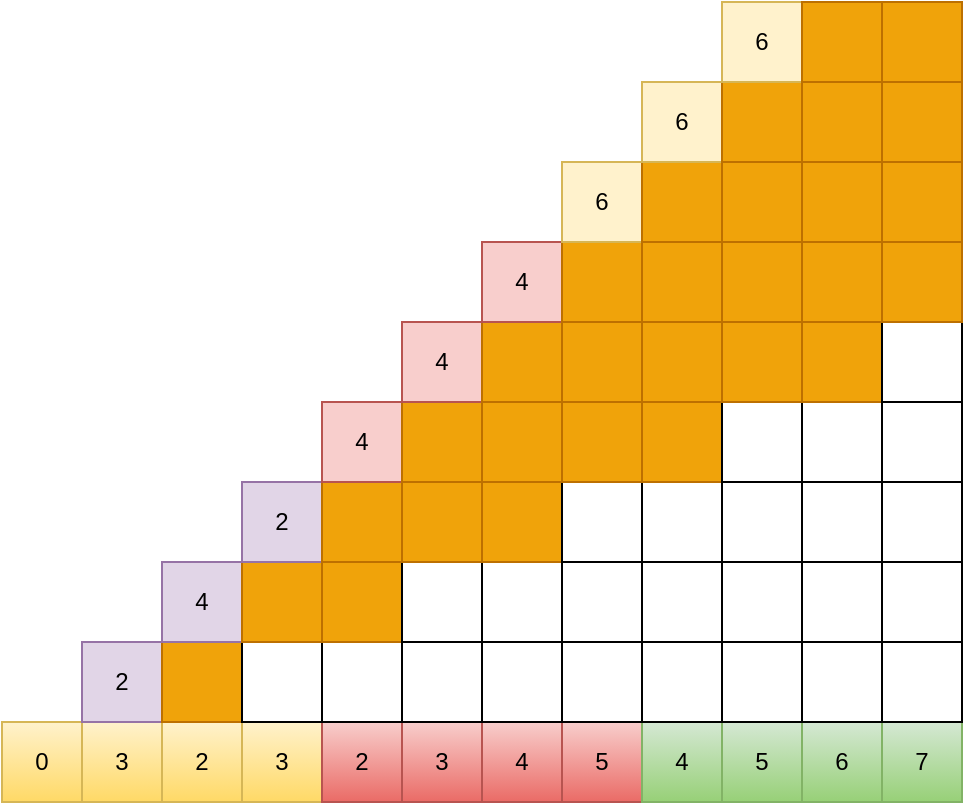 <mxfile version="12.8.0" type="device"><diagram id="7iyhikf-_QUeterdmv6O" name="Page-1"><mxGraphModel dx="684" dy="478" grid="1" gridSize="10" guides="1" tooltips="1" connect="1" arrows="1" fold="1" page="1" pageScale="1" pageWidth="850" pageHeight="1100" math="0" shadow="0"><root><mxCell id="0"/><mxCell id="1" parent="0"/><mxCell id="3R5ZxjcxyX4Z2vemKSrP-1" value="0" style="rounded=0;whiteSpace=wrap;html=1;fillColor=#fff2cc;strokeColor=#d6b656;gradientColor=#ffd966;" vertex="1" parent="1"><mxGeometry x="120" y="360" width="40" height="40" as="geometry"/></mxCell><mxCell id="3R5ZxjcxyX4Z2vemKSrP-2" value="3" style="rounded=0;whiteSpace=wrap;html=1;fillColor=#fff2cc;strokeColor=#d6b656;gradientColor=#ffd966;" vertex="1" parent="1"><mxGeometry x="160" y="360" width="40" height="40" as="geometry"/></mxCell><mxCell id="3R5ZxjcxyX4Z2vemKSrP-3" value="2" style="rounded=0;whiteSpace=wrap;html=1;fillColor=#fff2cc;strokeColor=#d6b656;gradientColor=#ffd966;" vertex="1" parent="1"><mxGeometry x="200" y="360" width="40" height="40" as="geometry"/></mxCell><mxCell id="3R5ZxjcxyX4Z2vemKSrP-4" value="3" style="rounded=0;whiteSpace=wrap;html=1;fillColor=#fff2cc;strokeColor=#d6b656;gradientColor=#ffd966;" vertex="1" parent="1"><mxGeometry x="240" y="360" width="40" height="40" as="geometry"/></mxCell><mxCell id="3R5ZxjcxyX4Z2vemKSrP-5" value="2" style="rounded=0;whiteSpace=wrap;html=1;fillColor=#f8cecc;strokeColor=#b85450;gradientColor=#ea6b66;" vertex="1" parent="1"><mxGeometry x="280" y="360" width="40" height="40" as="geometry"/></mxCell><mxCell id="3R5ZxjcxyX4Z2vemKSrP-6" value="3" style="rounded=0;whiteSpace=wrap;html=1;fillColor=#f8cecc;strokeColor=#b85450;gradientColor=#ea6b66;" vertex="1" parent="1"><mxGeometry x="320" y="360" width="40" height="40" as="geometry"/></mxCell><mxCell id="3R5ZxjcxyX4Z2vemKSrP-7" value="4" style="rounded=0;whiteSpace=wrap;html=1;fillColor=#f8cecc;strokeColor=#b85450;gradientColor=#ea6b66;" vertex="1" parent="1"><mxGeometry x="360" y="360" width="40" height="40" as="geometry"/></mxCell><mxCell id="3R5ZxjcxyX4Z2vemKSrP-8" value="5" style="rounded=0;whiteSpace=wrap;html=1;fillColor=#f8cecc;strokeColor=#b85450;gradientColor=#ea6b66;" vertex="1" parent="1"><mxGeometry x="400" y="360" width="40" height="40" as="geometry"/></mxCell><mxCell id="3R5ZxjcxyX4Z2vemKSrP-9" value="4" style="rounded=0;whiteSpace=wrap;html=1;fillColor=#d5e8d4;strokeColor=#82b366;gradientColor=#97d077;" vertex="1" parent="1"><mxGeometry x="440" y="360" width="40" height="40" as="geometry"/></mxCell><mxCell id="3R5ZxjcxyX4Z2vemKSrP-10" value="5" style="rounded=0;whiteSpace=wrap;html=1;fillColor=#d5e8d4;strokeColor=#82b366;gradientColor=#97d077;" vertex="1" parent="1"><mxGeometry x="480" y="360" width="40" height="40" as="geometry"/></mxCell><mxCell id="3R5ZxjcxyX4Z2vemKSrP-11" value="6" style="rounded=0;whiteSpace=wrap;html=1;fillColor=#d5e8d4;strokeColor=#82b366;gradientColor=#97d077;" vertex="1" parent="1"><mxGeometry x="520" y="360" width="40" height="40" as="geometry"/></mxCell><mxCell id="3R5ZxjcxyX4Z2vemKSrP-12" value="7" style="rounded=0;whiteSpace=wrap;html=1;fillColor=#d5e8d4;strokeColor=#82b366;gradientColor=#97d077;" vertex="1" parent="1"><mxGeometry x="560" y="360" width="40" height="40" as="geometry"/></mxCell><mxCell id="3R5ZxjcxyX4Z2vemKSrP-16" value="2" style="rounded=0;whiteSpace=wrap;html=1;fillColor=#e1d5e7;strokeColor=#9673a6;" vertex="1" parent="1"><mxGeometry x="160" y="320" width="40" height="40" as="geometry"/></mxCell><mxCell id="3R5ZxjcxyX4Z2vemKSrP-17" value="" style="rounded=0;whiteSpace=wrap;html=1;fillColor=#f0a30a;strokeColor=#BD7000;fontColor=#ffffff;" vertex="1" parent="1"><mxGeometry x="200" y="320" width="40" height="40" as="geometry"/></mxCell><mxCell id="3R5ZxjcxyX4Z2vemKSrP-18" value="" style="rounded=0;whiteSpace=wrap;html=1;" vertex="1" parent="1"><mxGeometry x="240" y="320" width="40" height="40" as="geometry"/></mxCell><mxCell id="3R5ZxjcxyX4Z2vemKSrP-19" value="" style="rounded=0;whiteSpace=wrap;html=1;" vertex="1" parent="1"><mxGeometry x="280" y="320" width="40" height="40" as="geometry"/></mxCell><mxCell id="3R5ZxjcxyX4Z2vemKSrP-20" value="" style="rounded=0;whiteSpace=wrap;html=1;" vertex="1" parent="1"><mxGeometry x="320" y="320" width="40" height="40" as="geometry"/></mxCell><mxCell id="3R5ZxjcxyX4Z2vemKSrP-21" value="" style="rounded=0;whiteSpace=wrap;html=1;" vertex="1" parent="1"><mxGeometry x="360" y="320" width="40" height="40" as="geometry"/></mxCell><mxCell id="3R5ZxjcxyX4Z2vemKSrP-22" value="" style="rounded=0;whiteSpace=wrap;html=1;" vertex="1" parent="1"><mxGeometry x="400" y="320" width="40" height="40" as="geometry"/></mxCell><mxCell id="3R5ZxjcxyX4Z2vemKSrP-23" value="" style="rounded=0;whiteSpace=wrap;html=1;" vertex="1" parent="1"><mxGeometry x="440" y="320" width="40" height="40" as="geometry"/></mxCell><mxCell id="3R5ZxjcxyX4Z2vemKSrP-24" value="" style="rounded=0;whiteSpace=wrap;html=1;" vertex="1" parent="1"><mxGeometry x="480" y="320" width="40" height="40" as="geometry"/></mxCell><mxCell id="3R5ZxjcxyX4Z2vemKSrP-25" value="" style="rounded=0;whiteSpace=wrap;html=1;" vertex="1" parent="1"><mxGeometry x="520" y="320" width="40" height="40" as="geometry"/></mxCell><mxCell id="3R5ZxjcxyX4Z2vemKSrP-26" value="" style="rounded=0;whiteSpace=wrap;html=1;" vertex="1" parent="1"><mxGeometry x="560" y="320" width="40" height="40" as="geometry"/></mxCell><mxCell id="3R5ZxjcxyX4Z2vemKSrP-27" value="4" style="rounded=0;whiteSpace=wrap;html=1;fillColor=#e1d5e7;strokeColor=#9673a6;" vertex="1" parent="1"><mxGeometry x="200" y="280" width="40" height="40" as="geometry"/></mxCell><mxCell id="3R5ZxjcxyX4Z2vemKSrP-28" value="" style="rounded=0;whiteSpace=wrap;html=1;fillColor=#f0a30a;strokeColor=#BD7000;fontColor=#ffffff;" vertex="1" parent="1"><mxGeometry x="240" y="280" width="40" height="40" as="geometry"/></mxCell><mxCell id="3R5ZxjcxyX4Z2vemKSrP-29" value="" style="rounded=0;whiteSpace=wrap;html=1;fillColor=#f0a30a;strokeColor=#BD7000;fontColor=#ffffff;" vertex="1" parent="1"><mxGeometry x="280" y="280" width="40" height="40" as="geometry"/></mxCell><mxCell id="3R5ZxjcxyX4Z2vemKSrP-30" value="" style="rounded=0;whiteSpace=wrap;html=1;" vertex="1" parent="1"><mxGeometry x="320" y="280" width="40" height="40" as="geometry"/></mxCell><mxCell id="3R5ZxjcxyX4Z2vemKSrP-31" value="" style="rounded=0;whiteSpace=wrap;html=1;" vertex="1" parent="1"><mxGeometry x="360" y="280" width="40" height="40" as="geometry"/></mxCell><mxCell id="3R5ZxjcxyX4Z2vemKSrP-32" value="" style="rounded=0;whiteSpace=wrap;html=1;" vertex="1" parent="1"><mxGeometry x="400" y="280" width="40" height="40" as="geometry"/></mxCell><mxCell id="3R5ZxjcxyX4Z2vemKSrP-33" value="" style="rounded=0;whiteSpace=wrap;html=1;" vertex="1" parent="1"><mxGeometry x="440" y="280" width="40" height="40" as="geometry"/></mxCell><mxCell id="3R5ZxjcxyX4Z2vemKSrP-34" value="" style="rounded=0;whiteSpace=wrap;html=1;" vertex="1" parent="1"><mxGeometry x="480" y="280" width="40" height="40" as="geometry"/></mxCell><mxCell id="3R5ZxjcxyX4Z2vemKSrP-35" value="" style="rounded=0;whiteSpace=wrap;html=1;" vertex="1" parent="1"><mxGeometry x="520" y="280" width="40" height="40" as="geometry"/></mxCell><mxCell id="3R5ZxjcxyX4Z2vemKSrP-36" value="" style="rounded=0;whiteSpace=wrap;html=1;" vertex="1" parent="1"><mxGeometry x="560" y="280" width="40" height="40" as="geometry"/></mxCell><mxCell id="3R5ZxjcxyX4Z2vemKSrP-38" value="2" style="rounded=0;whiteSpace=wrap;html=1;fillColor=#e1d5e7;strokeColor=#9673a6;" vertex="1" parent="1"><mxGeometry x="240" y="240" width="40" height="40" as="geometry"/></mxCell><mxCell id="3R5ZxjcxyX4Z2vemKSrP-39" value="" style="rounded=0;whiteSpace=wrap;html=1;fillColor=#f0a30a;strokeColor=#BD7000;fontColor=#ffffff;" vertex="1" parent="1"><mxGeometry x="280" y="240" width="40" height="40" as="geometry"/></mxCell><mxCell id="3R5ZxjcxyX4Z2vemKSrP-40" value="" style="rounded=0;whiteSpace=wrap;html=1;fillColor=#f0a30a;strokeColor=#BD7000;fontColor=#ffffff;" vertex="1" parent="1"><mxGeometry x="320" y="240" width="40" height="40" as="geometry"/></mxCell><mxCell id="3R5ZxjcxyX4Z2vemKSrP-41" value="" style="rounded=0;whiteSpace=wrap;html=1;fillColor=#f0a30a;strokeColor=#BD7000;fontColor=#ffffff;" vertex="1" parent="1"><mxGeometry x="360" y="240" width="40" height="40" as="geometry"/></mxCell><mxCell id="3R5ZxjcxyX4Z2vemKSrP-42" value="" style="rounded=0;whiteSpace=wrap;html=1;" vertex="1" parent="1"><mxGeometry x="400" y="240" width="40" height="40" as="geometry"/></mxCell><mxCell id="3R5ZxjcxyX4Z2vemKSrP-43" value="" style="rounded=0;whiteSpace=wrap;html=1;" vertex="1" parent="1"><mxGeometry x="440" y="240" width="40" height="40" as="geometry"/></mxCell><mxCell id="3R5ZxjcxyX4Z2vemKSrP-44" value="" style="rounded=0;whiteSpace=wrap;html=1;" vertex="1" parent="1"><mxGeometry x="480" y="240" width="40" height="40" as="geometry"/></mxCell><mxCell id="3R5ZxjcxyX4Z2vemKSrP-45" value="" style="rounded=0;whiteSpace=wrap;html=1;" vertex="1" parent="1"><mxGeometry x="520" y="240" width="40" height="40" as="geometry"/></mxCell><mxCell id="3R5ZxjcxyX4Z2vemKSrP-46" value="" style="rounded=0;whiteSpace=wrap;html=1;" vertex="1" parent="1"><mxGeometry x="560" y="240" width="40" height="40" as="geometry"/></mxCell><mxCell id="3R5ZxjcxyX4Z2vemKSrP-49" value="4" style="rounded=0;whiteSpace=wrap;html=1;fillColor=#f8cecc;strokeColor=#b85450;" vertex="1" parent="1"><mxGeometry x="280" y="200" width="40" height="40" as="geometry"/></mxCell><mxCell id="3R5ZxjcxyX4Z2vemKSrP-50" value="" style="rounded=0;whiteSpace=wrap;html=1;fillColor=#f0a30a;strokeColor=#BD7000;fontColor=#ffffff;" vertex="1" parent="1"><mxGeometry x="320" y="200" width="40" height="40" as="geometry"/></mxCell><mxCell id="3R5ZxjcxyX4Z2vemKSrP-51" value="" style="rounded=0;whiteSpace=wrap;html=1;fillColor=#f0a30a;strokeColor=#BD7000;fontColor=#ffffff;" vertex="1" parent="1"><mxGeometry x="360" y="200" width="40" height="40" as="geometry"/></mxCell><mxCell id="3R5ZxjcxyX4Z2vemKSrP-52" value="" style="rounded=0;whiteSpace=wrap;html=1;fillColor=#f0a30a;strokeColor=#BD7000;fontColor=#ffffff;" vertex="1" parent="1"><mxGeometry x="400" y="200" width="40" height="40" as="geometry"/></mxCell><mxCell id="3R5ZxjcxyX4Z2vemKSrP-53" value="" style="rounded=0;whiteSpace=wrap;html=1;fillColor=#f0a30a;strokeColor=#BD7000;fontColor=#ffffff;" vertex="1" parent="1"><mxGeometry x="440" y="200" width="40" height="40" as="geometry"/></mxCell><mxCell id="3R5ZxjcxyX4Z2vemKSrP-54" value="" style="rounded=0;whiteSpace=wrap;html=1;" vertex="1" parent="1"><mxGeometry x="480" y="200" width="40" height="40" as="geometry"/></mxCell><mxCell id="3R5ZxjcxyX4Z2vemKSrP-55" value="" style="rounded=0;whiteSpace=wrap;html=1;" vertex="1" parent="1"><mxGeometry x="520" y="200" width="40" height="40" as="geometry"/></mxCell><mxCell id="3R5ZxjcxyX4Z2vemKSrP-56" value="" style="rounded=0;whiteSpace=wrap;html=1;" vertex="1" parent="1"><mxGeometry x="560" y="200" width="40" height="40" as="geometry"/></mxCell><mxCell id="3R5ZxjcxyX4Z2vemKSrP-70" value="4" style="rounded=0;whiteSpace=wrap;html=1;fillColor=#f8cecc;strokeColor=#b85450;" vertex="1" parent="1"><mxGeometry x="320" y="160" width="40" height="40" as="geometry"/></mxCell><mxCell id="3R5ZxjcxyX4Z2vemKSrP-71" value="" style="rounded=0;whiteSpace=wrap;html=1;fillColor=#f0a30a;strokeColor=#BD7000;fontColor=#ffffff;" vertex="1" parent="1"><mxGeometry x="360" y="160" width="40" height="40" as="geometry"/></mxCell><mxCell id="3R5ZxjcxyX4Z2vemKSrP-72" value="" style="rounded=0;whiteSpace=wrap;html=1;fillColor=#f0a30a;strokeColor=#BD7000;fontColor=#ffffff;" vertex="1" parent="1"><mxGeometry x="400" y="160" width="40" height="40" as="geometry"/></mxCell><mxCell id="3R5ZxjcxyX4Z2vemKSrP-73" value="" style="rounded=0;whiteSpace=wrap;html=1;fillColor=#f0a30a;strokeColor=#BD7000;fontColor=#ffffff;" vertex="1" parent="1"><mxGeometry x="440" y="160" width="40" height="40" as="geometry"/></mxCell><mxCell id="3R5ZxjcxyX4Z2vemKSrP-74" value="" style="rounded=0;whiteSpace=wrap;html=1;fillColor=#f0a30a;strokeColor=#BD7000;fontColor=#ffffff;" vertex="1" parent="1"><mxGeometry x="480" y="160" width="40" height="40" as="geometry"/></mxCell><mxCell id="3R5ZxjcxyX4Z2vemKSrP-75" value="" style="rounded=0;whiteSpace=wrap;html=1;fillColor=#f0a30a;strokeColor=#BD7000;fontColor=#ffffff;" vertex="1" parent="1"><mxGeometry x="520" y="160" width="40" height="40" as="geometry"/></mxCell><mxCell id="3R5ZxjcxyX4Z2vemKSrP-76" value="" style="rounded=0;whiteSpace=wrap;html=1;" vertex="1" parent="1"><mxGeometry x="560" y="160" width="40" height="40" as="geometry"/></mxCell><mxCell id="3R5ZxjcxyX4Z2vemKSrP-81" value="4" style="rounded=0;whiteSpace=wrap;html=1;fillColor=#f8cecc;strokeColor=#b85450;" vertex="1" parent="1"><mxGeometry x="360" y="120" width="40" height="40" as="geometry"/></mxCell><mxCell id="3R5ZxjcxyX4Z2vemKSrP-82" value="" style="rounded=0;whiteSpace=wrap;html=1;fillColor=#f0a30a;strokeColor=#BD7000;fontColor=#ffffff;" vertex="1" parent="1"><mxGeometry x="400" y="120" width="40" height="40" as="geometry"/></mxCell><mxCell id="3R5ZxjcxyX4Z2vemKSrP-83" value="" style="rounded=0;whiteSpace=wrap;html=1;fillColor=#f0a30a;strokeColor=#BD7000;fontColor=#ffffff;" vertex="1" parent="1"><mxGeometry x="440" y="120" width="40" height="40" as="geometry"/></mxCell><mxCell id="3R5ZxjcxyX4Z2vemKSrP-84" value="" style="rounded=0;whiteSpace=wrap;html=1;fillColor=#f0a30a;strokeColor=#BD7000;fontColor=#ffffff;" vertex="1" parent="1"><mxGeometry x="480" y="120" width="40" height="40" as="geometry"/></mxCell><mxCell id="3R5ZxjcxyX4Z2vemKSrP-85" value="" style="rounded=0;whiteSpace=wrap;html=1;fillColor=#f0a30a;strokeColor=#BD7000;fontColor=#ffffff;" vertex="1" parent="1"><mxGeometry x="520" y="120" width="40" height="40" as="geometry"/></mxCell><mxCell id="3R5ZxjcxyX4Z2vemKSrP-86" value="" style="rounded=0;whiteSpace=wrap;html=1;fillColor=#f0a30a;strokeColor=#BD7000;fontColor=#ffffff;" vertex="1" parent="1"><mxGeometry x="560" y="120" width="40" height="40" as="geometry"/></mxCell><mxCell id="3R5ZxjcxyX4Z2vemKSrP-92" value="6" style="rounded=0;whiteSpace=wrap;html=1;fillColor=#fff2cc;strokeColor=#d6b656;" vertex="1" parent="1"><mxGeometry x="400" y="80" width="40" height="40" as="geometry"/></mxCell><mxCell id="3R5ZxjcxyX4Z2vemKSrP-93" value="" style="rounded=0;whiteSpace=wrap;html=1;fillColor=#f0a30a;strokeColor=#BD7000;fontColor=#ffffff;" vertex="1" parent="1"><mxGeometry x="440" y="80" width="40" height="40" as="geometry"/></mxCell><mxCell id="3R5ZxjcxyX4Z2vemKSrP-94" value="" style="rounded=0;whiteSpace=wrap;html=1;fillColor=#f0a30a;strokeColor=#BD7000;fontColor=#ffffff;" vertex="1" parent="1"><mxGeometry x="480" y="80" width="40" height="40" as="geometry"/></mxCell><mxCell id="3R5ZxjcxyX4Z2vemKSrP-95" value="" style="rounded=0;whiteSpace=wrap;html=1;fillColor=#f0a30a;strokeColor=#BD7000;fontColor=#ffffff;" vertex="1" parent="1"><mxGeometry x="520" y="80" width="40" height="40" as="geometry"/></mxCell><mxCell id="3R5ZxjcxyX4Z2vemKSrP-96" value="" style="rounded=0;whiteSpace=wrap;html=1;fillColor=#f0a30a;strokeColor=#BD7000;fontColor=#ffffff;" vertex="1" parent="1"><mxGeometry x="560" y="80" width="40" height="40" as="geometry"/></mxCell><mxCell id="3R5ZxjcxyX4Z2vemKSrP-97" value="6" style="rounded=0;whiteSpace=wrap;html=1;fillColor=#fff2cc;strokeColor=#d6b656;" vertex="1" parent="1"><mxGeometry x="440" y="40" width="40" height="40" as="geometry"/></mxCell><mxCell id="3R5ZxjcxyX4Z2vemKSrP-98" value="" style="rounded=0;whiteSpace=wrap;html=1;fillColor=#f0a30a;strokeColor=#BD7000;fontColor=#ffffff;" vertex="1" parent="1"><mxGeometry x="480" y="40" width="40" height="40" as="geometry"/></mxCell><mxCell id="3R5ZxjcxyX4Z2vemKSrP-99" value="" style="rounded=0;whiteSpace=wrap;html=1;fillColor=#f0a30a;strokeColor=#BD7000;fontColor=#ffffff;" vertex="1" parent="1"><mxGeometry x="520" y="40" width="40" height="40" as="geometry"/></mxCell><mxCell id="3R5ZxjcxyX4Z2vemKSrP-100" value="" style="rounded=0;whiteSpace=wrap;html=1;fillColor=#f0a30a;strokeColor=#BD7000;fontColor=#ffffff;" vertex="1" parent="1"><mxGeometry x="560" y="40" width="40" height="40" as="geometry"/></mxCell><mxCell id="3R5ZxjcxyX4Z2vemKSrP-101" value="6" style="rounded=0;whiteSpace=wrap;html=1;fillColor=#fff2cc;strokeColor=#d6b656;" vertex="1" parent="1"><mxGeometry x="480" width="40" height="40" as="geometry"/></mxCell><mxCell id="3R5ZxjcxyX4Z2vemKSrP-102" value="" style="rounded=0;whiteSpace=wrap;html=1;fillColor=#f0a30a;strokeColor=#BD7000;fontColor=#ffffff;" vertex="1" parent="1"><mxGeometry x="520" width="40" height="40" as="geometry"/></mxCell><mxCell id="3R5ZxjcxyX4Z2vemKSrP-103" value="" style="rounded=0;whiteSpace=wrap;html=1;fillColor=#f0a30a;strokeColor=#BD7000;fontColor=#ffffff;" vertex="1" parent="1"><mxGeometry x="560" width="40" height="40" as="geometry"/></mxCell></root></mxGraphModel></diagram></mxfile>